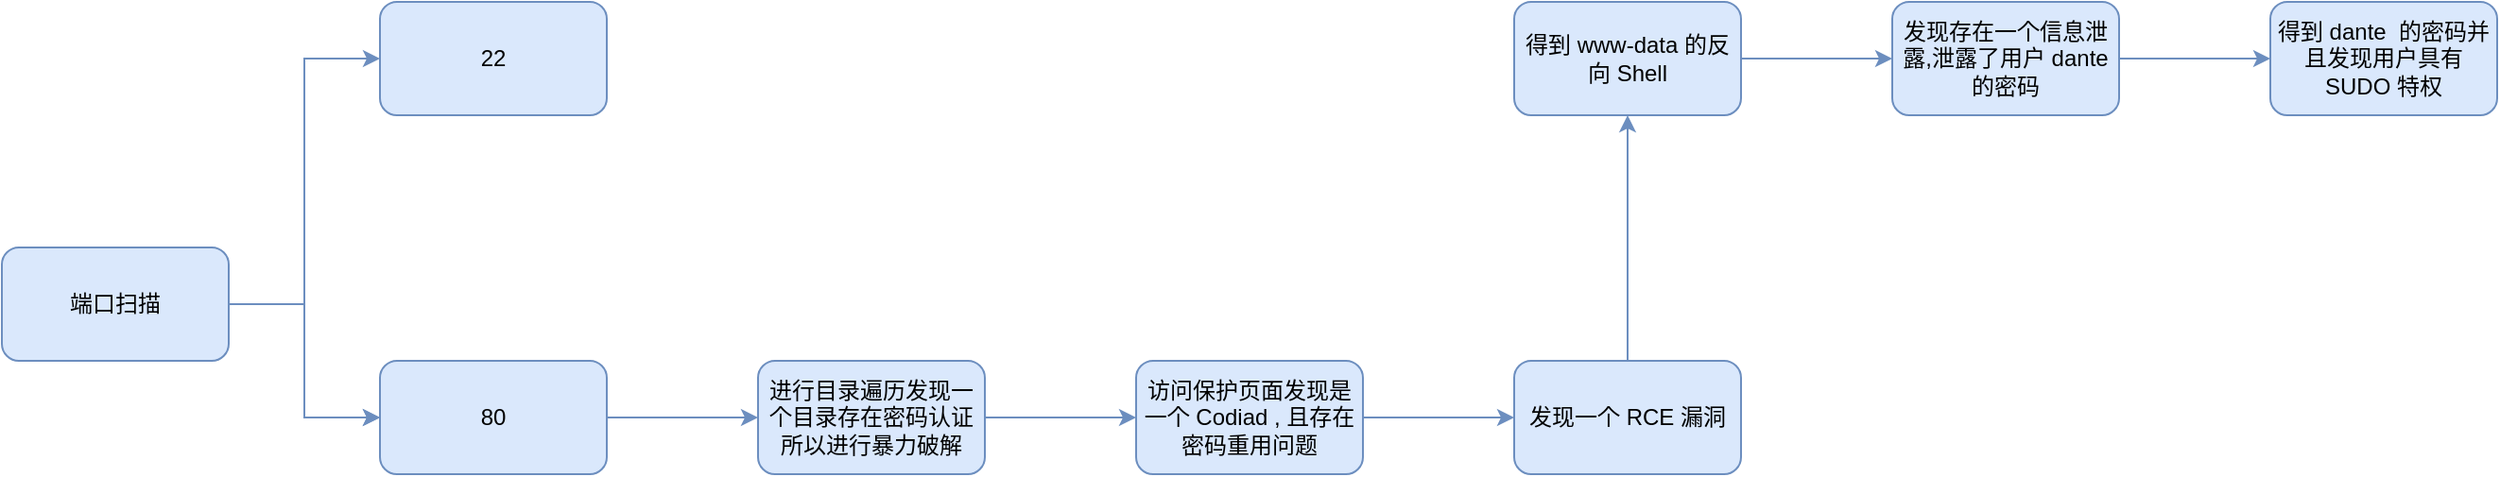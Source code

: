<mxfile version="21.8.2" type="github">
  <diagram name="Page-1" id="c7558073-3199-34d8-9f00-42111426c3f3">
    <mxGraphModel dx="1486" dy="796" grid="0" gridSize="10" guides="1" tooltips="1" connect="1" arrows="1" fold="1" page="0" pageScale="1" pageWidth="826" pageHeight="1169" background="none" math="0" shadow="0">
      <root>
        <mxCell id="0" />
        <mxCell id="1" parent="0" />
        <mxCell id="PPb4lvnf8xWxQ_UAxTig-98" value="" style="edgeStyle=orthogonalEdgeStyle;rounded=0;orthogonalLoop=1;jettySize=auto;html=1;fillColor=#dae8fc;strokeColor=#6c8ebf;" edge="1" parent="1" source="PPb4lvnf8xWxQ_UAxTig-96" target="PPb4lvnf8xWxQ_UAxTig-97">
          <mxGeometry relative="1" as="geometry" />
        </mxCell>
        <mxCell id="PPb4lvnf8xWxQ_UAxTig-105" value="" style="edgeStyle=orthogonalEdgeStyle;rounded=0;orthogonalLoop=1;jettySize=auto;html=1;fillColor=#dae8fc;strokeColor=#6c8ebf;" edge="1" parent="1" source="PPb4lvnf8xWxQ_UAxTig-96" target="PPb4lvnf8xWxQ_UAxTig-97">
          <mxGeometry relative="1" as="geometry" />
        </mxCell>
        <mxCell id="PPb4lvnf8xWxQ_UAxTig-107" value="" style="edgeStyle=orthogonalEdgeStyle;rounded=0;orthogonalLoop=1;jettySize=auto;html=1;entryX=0;entryY=0.5;entryDx=0;entryDy=0;fillColor=#dae8fc;strokeColor=#6c8ebf;" edge="1" parent="1" source="PPb4lvnf8xWxQ_UAxTig-96" target="PPb4lvnf8xWxQ_UAxTig-106">
          <mxGeometry relative="1" as="geometry" />
        </mxCell>
        <mxCell id="PPb4lvnf8xWxQ_UAxTig-96" value="端口扫描" style="rounded=1;whiteSpace=wrap;html=1;fillColor=#dae8fc;strokeColor=#6c8ebf;" vertex="1" parent="1">
          <mxGeometry x="10" y="300" width="120" height="60" as="geometry" />
        </mxCell>
        <mxCell id="PPb4lvnf8xWxQ_UAxTig-100" value="" style="edgeStyle=orthogonalEdgeStyle;rounded=0;orthogonalLoop=1;jettySize=auto;html=1;fillColor=#dae8fc;strokeColor=#6c8ebf;" edge="1" parent="1" source="PPb4lvnf8xWxQ_UAxTig-97" target="PPb4lvnf8xWxQ_UAxTig-99">
          <mxGeometry relative="1" as="geometry" />
        </mxCell>
        <mxCell id="PPb4lvnf8xWxQ_UAxTig-97" value="80" style="whiteSpace=wrap;html=1;rounded=1;fillColor=#dae8fc;strokeColor=#6c8ebf;" vertex="1" parent="1">
          <mxGeometry x="210" y="360" width="120" height="60" as="geometry" />
        </mxCell>
        <mxCell id="PPb4lvnf8xWxQ_UAxTig-102" value="" style="edgeStyle=orthogonalEdgeStyle;rounded=0;orthogonalLoop=1;jettySize=auto;html=1;fillColor=#dae8fc;strokeColor=#6c8ebf;" edge="1" parent="1" source="PPb4lvnf8xWxQ_UAxTig-99" target="PPb4lvnf8xWxQ_UAxTig-101">
          <mxGeometry relative="1" as="geometry" />
        </mxCell>
        <mxCell id="PPb4lvnf8xWxQ_UAxTig-99" value="进行目录遍历发现一个目录存在密码认证所以进行暴力破解" style="whiteSpace=wrap;html=1;rounded=1;fillColor=#dae8fc;strokeColor=#6c8ebf;" vertex="1" parent="1">
          <mxGeometry x="410" y="360" width="120" height="60" as="geometry" />
        </mxCell>
        <mxCell id="PPb4lvnf8xWxQ_UAxTig-104" value="" style="edgeStyle=orthogonalEdgeStyle;rounded=0;orthogonalLoop=1;jettySize=auto;html=1;fillColor=#dae8fc;strokeColor=#6c8ebf;" edge="1" parent="1" source="PPb4lvnf8xWxQ_UAxTig-101" target="PPb4lvnf8xWxQ_UAxTig-103">
          <mxGeometry relative="1" as="geometry" />
        </mxCell>
        <mxCell id="PPb4lvnf8xWxQ_UAxTig-101" value="访问保护页面发现是一个&amp;nbsp;Codiad , 且存在密码重用问题" style="whiteSpace=wrap;html=1;rounded=1;fillColor=#dae8fc;strokeColor=#6c8ebf;" vertex="1" parent="1">
          <mxGeometry x="610" y="360" width="120" height="60" as="geometry" />
        </mxCell>
        <mxCell id="PPb4lvnf8xWxQ_UAxTig-109" value="" style="edgeStyle=orthogonalEdgeStyle;rounded=0;orthogonalLoop=1;jettySize=auto;html=1;fillColor=#dae8fc;strokeColor=#6c8ebf;" edge="1" parent="1" source="PPb4lvnf8xWxQ_UAxTig-103" target="PPb4lvnf8xWxQ_UAxTig-108">
          <mxGeometry relative="1" as="geometry" />
        </mxCell>
        <mxCell id="PPb4lvnf8xWxQ_UAxTig-103" value="发现一个 RCE 漏洞" style="whiteSpace=wrap;html=1;rounded=1;fillColor=#dae8fc;strokeColor=#6c8ebf;" vertex="1" parent="1">
          <mxGeometry x="810" y="360" width="120" height="60" as="geometry" />
        </mxCell>
        <mxCell id="PPb4lvnf8xWxQ_UAxTig-106" value="22" style="whiteSpace=wrap;html=1;rounded=1;fillColor=#dae8fc;strokeColor=#6c8ebf;" vertex="1" parent="1">
          <mxGeometry x="210" y="170" width="120" height="60" as="geometry" />
        </mxCell>
        <mxCell id="PPb4lvnf8xWxQ_UAxTig-111" value="" style="edgeStyle=orthogonalEdgeStyle;rounded=0;orthogonalLoop=1;jettySize=auto;html=1;fillColor=#dae8fc;strokeColor=#6c8ebf;" edge="1" parent="1" source="PPb4lvnf8xWxQ_UAxTig-108" target="PPb4lvnf8xWxQ_UAxTig-110">
          <mxGeometry relative="1" as="geometry" />
        </mxCell>
        <mxCell id="PPb4lvnf8xWxQ_UAxTig-108" value="得到 www-data 的反向 Shell" style="whiteSpace=wrap;html=1;rounded=1;fillColor=#dae8fc;strokeColor=#6c8ebf;" vertex="1" parent="1">
          <mxGeometry x="810" y="170" width="120" height="60" as="geometry" />
        </mxCell>
        <mxCell id="PPb4lvnf8xWxQ_UAxTig-113" value="" style="edgeStyle=orthogonalEdgeStyle;rounded=0;orthogonalLoop=1;jettySize=auto;html=1;fillColor=#dae8fc;strokeColor=#6c8ebf;" edge="1" parent="1" source="PPb4lvnf8xWxQ_UAxTig-110" target="PPb4lvnf8xWxQ_UAxTig-112">
          <mxGeometry relative="1" as="geometry" />
        </mxCell>
        <mxCell id="PPb4lvnf8xWxQ_UAxTig-110" value="发现存在一个信息泄露,泄露了用户 dante 的密码" style="whiteSpace=wrap;html=1;rounded=1;fillColor=#dae8fc;strokeColor=#6c8ebf;" vertex="1" parent="1">
          <mxGeometry x="1010" y="170" width="120" height="60" as="geometry" />
        </mxCell>
        <mxCell id="PPb4lvnf8xWxQ_UAxTig-112" value="得到 dante&amp;nbsp; 的密码并且发现用户具有SUDO 特权" style="whiteSpace=wrap;html=1;rounded=1;fillColor=#dae8fc;strokeColor=#6c8ebf;" vertex="1" parent="1">
          <mxGeometry x="1210" y="170" width="120" height="60" as="geometry" />
        </mxCell>
      </root>
    </mxGraphModel>
  </diagram>
</mxfile>
